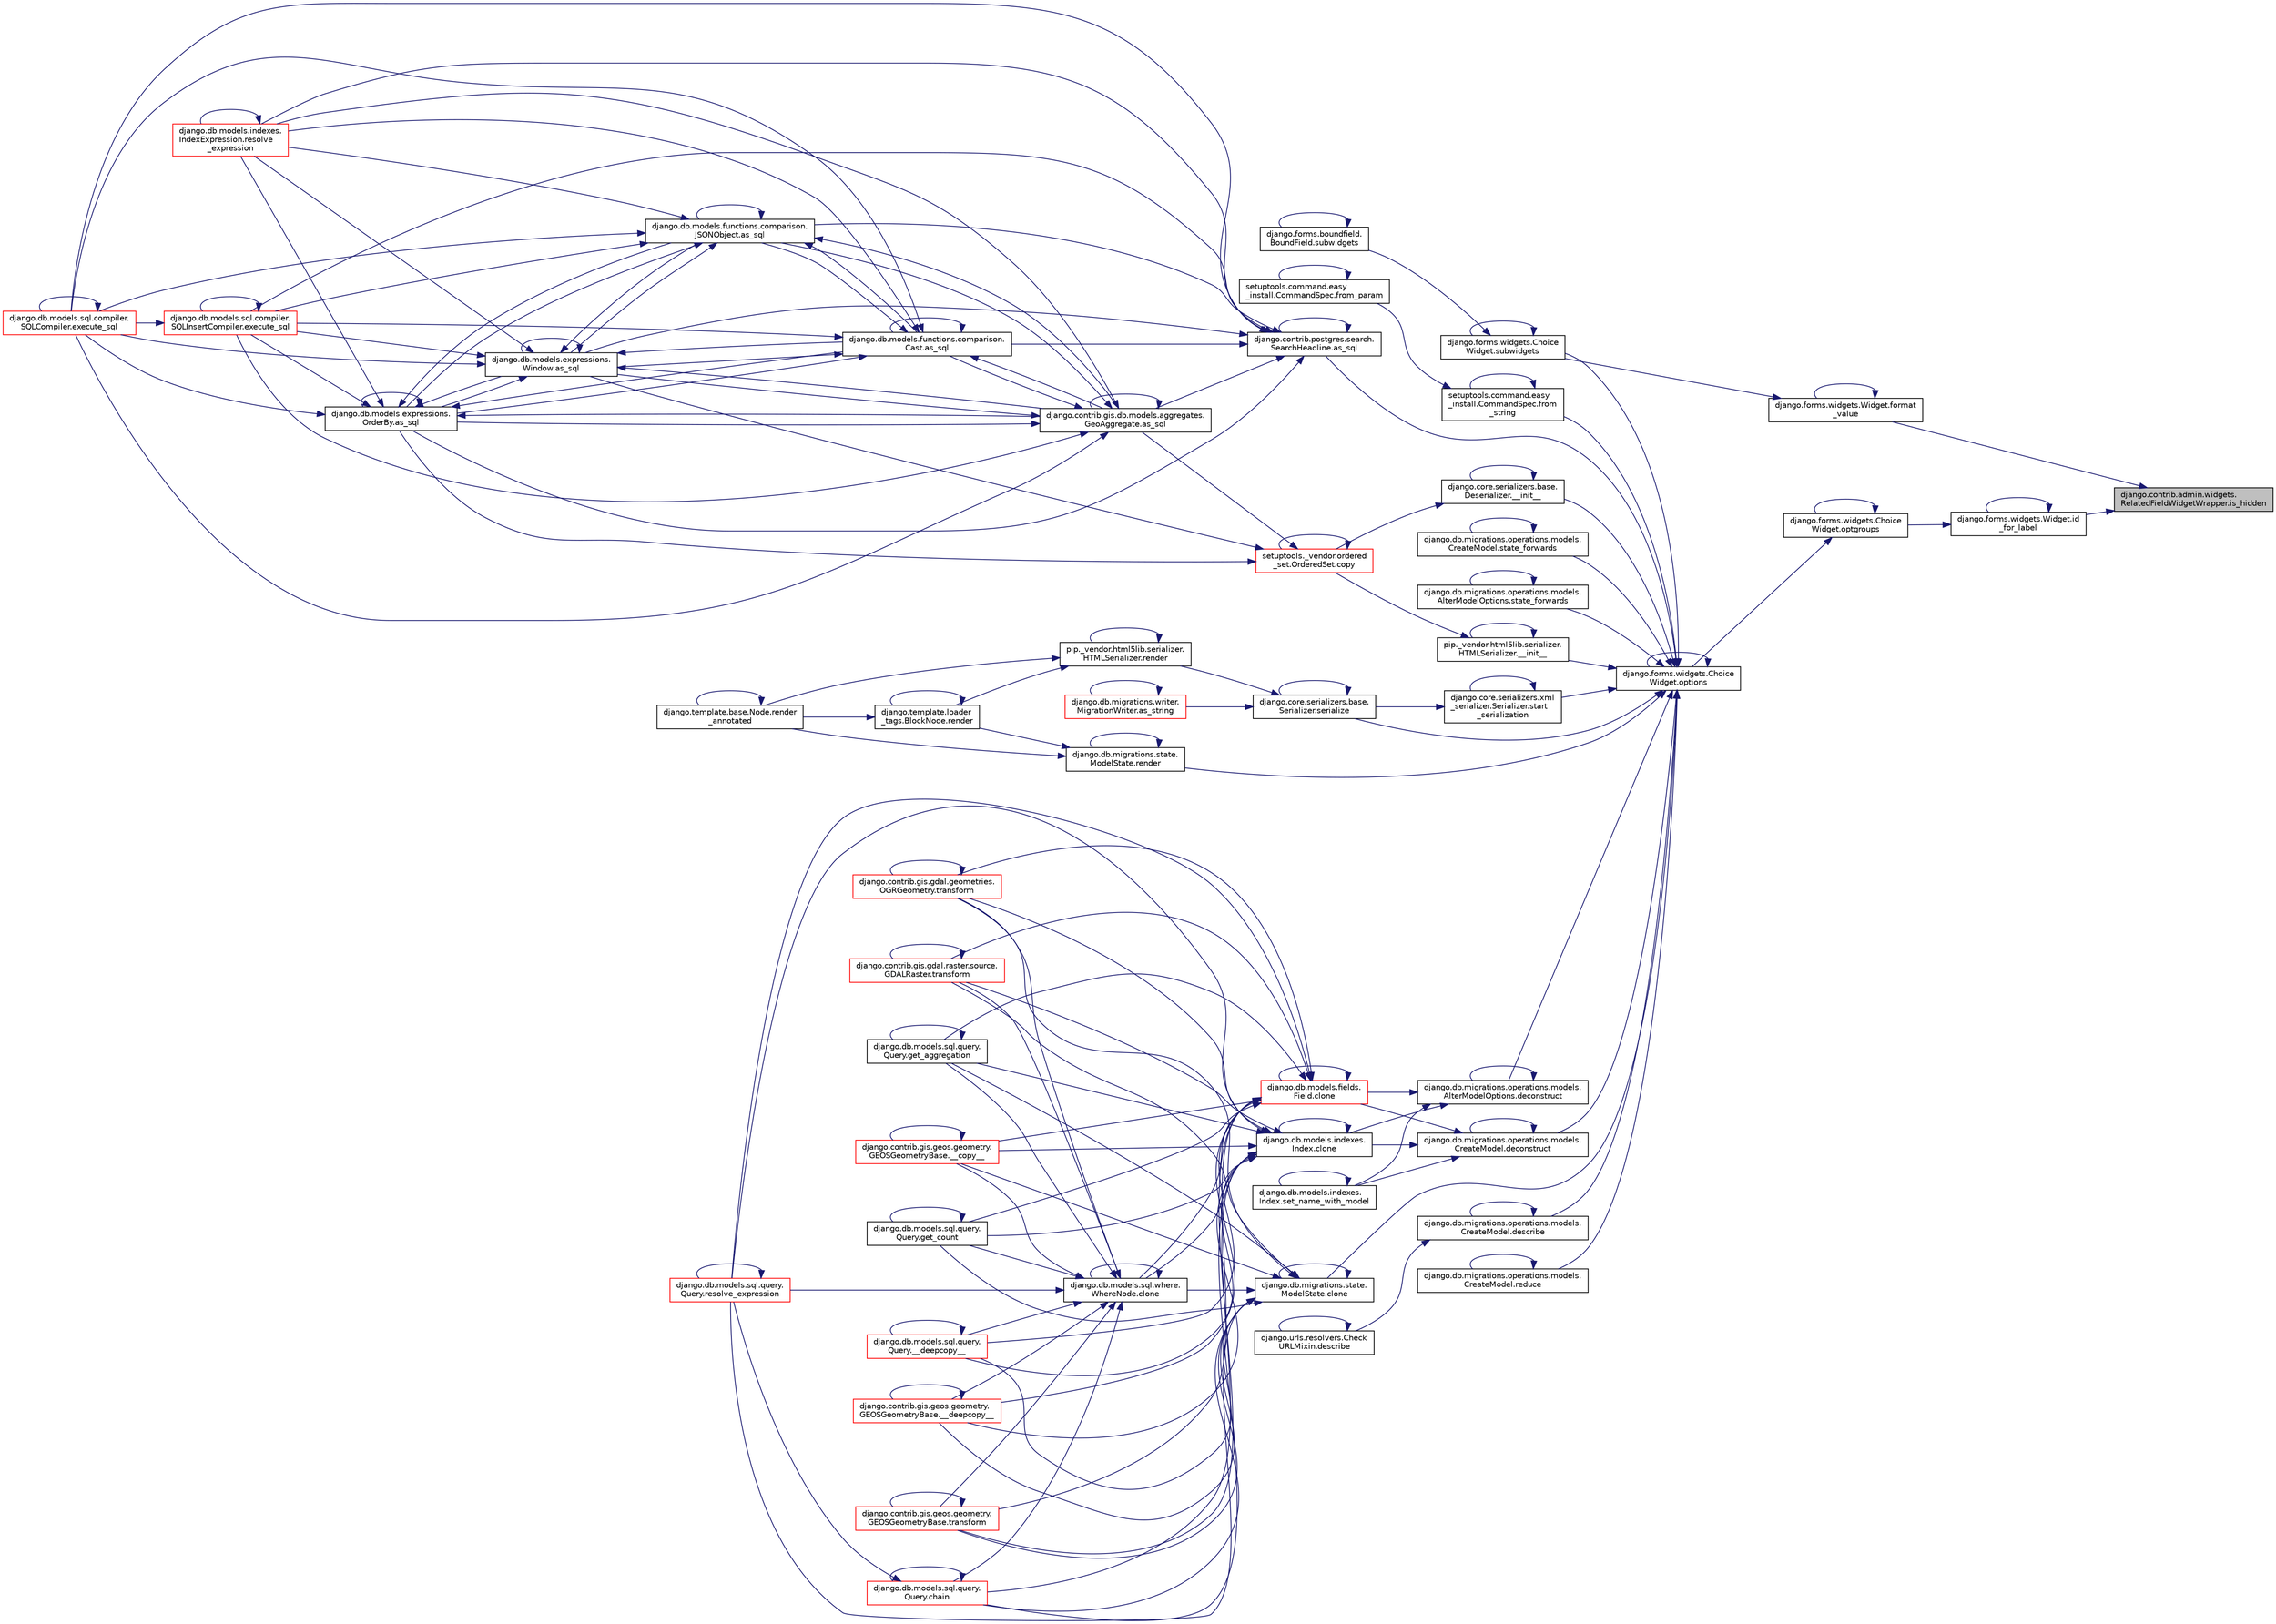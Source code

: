 digraph "django.contrib.admin.widgets.RelatedFieldWidgetWrapper.is_hidden"
{
 // LATEX_PDF_SIZE
  edge [fontname="Helvetica",fontsize="10",labelfontname="Helvetica",labelfontsize="10"];
  node [fontname="Helvetica",fontsize="10",shape=record];
  rankdir="RL";
  Node1 [label="django.contrib.admin.widgets.\lRelatedFieldWidgetWrapper.is_hidden",height=0.2,width=0.4,color="black", fillcolor="grey75", style="filled", fontcolor="black",tooltip=" "];
  Node1 -> Node2 [dir="back",color="midnightblue",fontsize="10",style="solid",fontname="Helvetica"];
  Node2 [label="django.forms.widgets.Widget.format\l_value",height=0.2,width=0.4,color="black", fillcolor="white", style="filled",URL="$d4/d5e/classdjango_1_1forms_1_1widgets_1_1_widget.html#a6223d906d553e933a2c703b77e813d27",tooltip=" "];
  Node2 -> Node2 [dir="back",color="midnightblue",fontsize="10",style="solid",fontname="Helvetica"];
  Node2 -> Node3 [dir="back",color="midnightblue",fontsize="10",style="solid",fontname="Helvetica"];
  Node3 [label="django.forms.widgets.Choice\lWidget.subwidgets",height=0.2,width=0.4,color="black", fillcolor="white", style="filled",URL="$d5/d18/classdjango_1_1forms_1_1widgets_1_1_choice_widget.html#a90027127caf58ece2d8c9d59027c9e5b",tooltip=" "];
  Node3 -> Node4 [dir="back",color="midnightblue",fontsize="10",style="solid",fontname="Helvetica"];
  Node4 [label="django.forms.boundfield.\lBoundField.subwidgets",height=0.2,width=0.4,color="black", fillcolor="white", style="filled",URL="$da/d92/classdjango_1_1forms_1_1boundfield_1_1_bound_field.html#a1367d359203b669735a2c747a5579250",tooltip=" "];
  Node4 -> Node4 [dir="back",color="midnightblue",fontsize="10",style="solid",fontname="Helvetica"];
  Node3 -> Node3 [dir="back",color="midnightblue",fontsize="10",style="solid",fontname="Helvetica"];
  Node1 -> Node5 [dir="back",color="midnightblue",fontsize="10",style="solid",fontname="Helvetica"];
  Node5 [label="django.forms.widgets.Widget.id\l_for_label",height=0.2,width=0.4,color="black", fillcolor="white", style="filled",URL="$d4/d5e/classdjango_1_1forms_1_1widgets_1_1_widget.html#af35430f3daeb282c25f3fd530f682f0f",tooltip=" "];
  Node5 -> Node5 [dir="back",color="midnightblue",fontsize="10",style="solid",fontname="Helvetica"];
  Node5 -> Node6 [dir="back",color="midnightblue",fontsize="10",style="solid",fontname="Helvetica"];
  Node6 [label="django.forms.widgets.Choice\lWidget.optgroups",height=0.2,width=0.4,color="black", fillcolor="white", style="filled",URL="$d5/d18/classdjango_1_1forms_1_1widgets_1_1_choice_widget.html#a69d858bf11924e506b9973702d2ba075",tooltip=" "];
  Node6 -> Node6 [dir="back",color="midnightblue",fontsize="10",style="solid",fontname="Helvetica"];
  Node6 -> Node7 [dir="back",color="midnightblue",fontsize="10",style="solid",fontname="Helvetica"];
  Node7 [label="django.forms.widgets.Choice\lWidget.options",height=0.2,width=0.4,color="black", fillcolor="white", style="filled",URL="$d5/d18/classdjango_1_1forms_1_1widgets_1_1_choice_widget.html#a40af062eadb43dcc4a326e0e6e66ad78",tooltip=" "];
  Node7 -> Node8 [dir="back",color="midnightblue",fontsize="10",style="solid",fontname="Helvetica"];
  Node8 [label="pip._vendor.html5lib.serializer.\lHTMLSerializer.__init__",height=0.2,width=0.4,color="black", fillcolor="white", style="filled",URL="$d1/d17/classpip_1_1__vendor_1_1html5lib_1_1serializer_1_1_h_t_m_l_serializer.html#ae1f820664d0ba0b48b7b321577f1e996",tooltip=" "];
  Node8 -> Node8 [dir="back",color="midnightblue",fontsize="10",style="solid",fontname="Helvetica"];
  Node8 -> Node9 [dir="back",color="midnightblue",fontsize="10",style="solid",fontname="Helvetica"];
  Node9 [label="setuptools._vendor.ordered\l_set.OrderedSet.copy",height=0.2,width=0.4,color="red", fillcolor="white", style="filled",URL="$d0/d40/classsetuptools_1_1__vendor_1_1ordered__set_1_1_ordered_set.html#a84224c403039b9dac5d2794d85073053",tooltip=" "];
  Node9 -> Node19 [dir="back",color="midnightblue",fontsize="10",style="solid",fontname="Helvetica"];
  Node19 [label="django.contrib.gis.db.models.aggregates.\lGeoAggregate.as_sql",height=0.2,width=0.4,color="black", fillcolor="white", style="filled",URL="$df/dbe/classdjango_1_1contrib_1_1gis_1_1db_1_1models_1_1aggregates_1_1_geo_aggregate.html#a129bfb83cb8d965d40be63e974594fa7",tooltip=" "];
  Node19 -> Node17 [dir="back",color="midnightblue",fontsize="10",style="solid",fontname="Helvetica"];
  Node17 [label="django.db.models.functions.comparison.\lCast.as_sql",height=0.2,width=0.4,color="black", fillcolor="white", style="filled",URL="$dd/d3c/classdjango_1_1db_1_1models_1_1functions_1_1comparison_1_1_cast.html#a010e365ade29d50da0332d4f46b95cf0",tooltip=" "];
  Node17 -> Node17 [dir="back",color="midnightblue",fontsize="10",style="solid",fontname="Helvetica"];
  Node17 -> Node18 [dir="back",color="midnightblue",fontsize="10",style="solid",fontname="Helvetica"];
  Node18 [label="django.db.models.functions.comparison.\lJSONObject.as_sql",height=0.2,width=0.4,color="black", fillcolor="white", style="filled",URL="$db/d2f/classdjango_1_1db_1_1models_1_1functions_1_1comparison_1_1_j_s_o_n_object.html#a7ea48a9164c15f6c04fa1851987b0be4",tooltip=" "];
  Node18 -> Node17 [dir="back",color="midnightblue",fontsize="10",style="solid",fontname="Helvetica"];
  Node18 -> Node18 [dir="back",color="midnightblue",fontsize="10",style="solid",fontname="Helvetica"];
  Node18 -> Node19 [dir="back",color="midnightblue",fontsize="10",style="solid",fontname="Helvetica"];
  Node18 -> Node20 [dir="back",color="midnightblue",fontsize="10",style="solid",fontname="Helvetica"];
  Node20 [label="django.db.models.expressions.\lWindow.as_sql",height=0.2,width=0.4,color="black", fillcolor="white", style="filled",URL="$d6/d1c/classdjango_1_1db_1_1models_1_1expressions_1_1_window.html#a2a81a422e2884ef2026394b0f83416dc",tooltip=" "];
  Node20 -> Node17 [dir="back",color="midnightblue",fontsize="10",style="solid",fontname="Helvetica"];
  Node20 -> Node18 [dir="back",color="midnightblue",fontsize="10",style="solid",fontname="Helvetica"];
  Node20 -> Node19 [dir="back",color="midnightblue",fontsize="10",style="solid",fontname="Helvetica"];
  Node20 -> Node20 [dir="back",color="midnightblue",fontsize="10",style="solid",fontname="Helvetica"];
  Node20 -> Node21 [dir="back",color="midnightblue",fontsize="10",style="solid",fontname="Helvetica"];
  Node21 [label="django.db.models.expressions.\lOrderBy.as_sql",height=0.2,width=0.4,color="black", fillcolor="white", style="filled",URL="$da/d4d/classdjango_1_1db_1_1models_1_1expressions_1_1_order_by.html#a343064ad7cfdac310e95fd997ee6d4cc",tooltip=" "];
  Node21 -> Node17 [dir="back",color="midnightblue",fontsize="10",style="solid",fontname="Helvetica"];
  Node21 -> Node18 [dir="back",color="midnightblue",fontsize="10",style="solid",fontname="Helvetica"];
  Node21 -> Node19 [dir="back",color="midnightblue",fontsize="10",style="solid",fontname="Helvetica"];
  Node21 -> Node20 [dir="back",color="midnightblue",fontsize="10",style="solid",fontname="Helvetica"];
  Node21 -> Node21 [dir="back",color="midnightblue",fontsize="10",style="solid",fontname="Helvetica"];
  Node21 -> Node22 [dir="back",color="midnightblue",fontsize="10",style="solid",fontname="Helvetica"];
  Node22 [label="django.db.models.sql.compiler.\lSQLCompiler.execute_sql",height=0.2,width=0.4,color="red", fillcolor="white", style="filled",URL="$df/de2/classdjango_1_1db_1_1models_1_1sql_1_1compiler_1_1_s_q_l_compiler.html#a2547088c51124a0d09620d04cf56b050",tooltip=" "];
  Node22 -> Node22 [dir="back",color="midnightblue",fontsize="10",style="solid",fontname="Helvetica"];
  Node21 -> Node25 [dir="back",color="midnightblue",fontsize="10",style="solid",fontname="Helvetica"];
  Node25 [label="django.db.models.sql.compiler.\lSQLInsertCompiler.execute_sql",height=0.2,width=0.4,color="red", fillcolor="white", style="filled",URL="$dd/daa/classdjango_1_1db_1_1models_1_1sql_1_1compiler_1_1_s_q_l_insert_compiler.html#a2ebda5346b92962b6ac5ca8234bfeb42",tooltip=" "];
  Node25 -> Node22 [dir="back",color="midnightblue",fontsize="10",style="solid",fontname="Helvetica"];
  Node25 -> Node25 [dir="back",color="midnightblue",fontsize="10",style="solid",fontname="Helvetica"];
  Node21 -> Node26 [dir="back",color="midnightblue",fontsize="10",style="solid",fontname="Helvetica"];
  Node26 [label="django.db.models.indexes.\lIndexExpression.resolve\l_expression",height=0.2,width=0.4,color="red", fillcolor="white", style="filled",URL="$df/d4f/classdjango_1_1db_1_1models_1_1indexes_1_1_index_expression.html#ae39ac90454fba3ff53ac2d342cd5feea",tooltip=" "];
  Node26 -> Node26 [dir="back",color="midnightblue",fontsize="10",style="solid",fontname="Helvetica"];
  Node20 -> Node22 [dir="back",color="midnightblue",fontsize="10",style="solid",fontname="Helvetica"];
  Node20 -> Node25 [dir="back",color="midnightblue",fontsize="10",style="solid",fontname="Helvetica"];
  Node20 -> Node26 [dir="back",color="midnightblue",fontsize="10",style="solid",fontname="Helvetica"];
  Node18 -> Node21 [dir="back",color="midnightblue",fontsize="10",style="solid",fontname="Helvetica"];
  Node18 -> Node22 [dir="back",color="midnightblue",fontsize="10",style="solid",fontname="Helvetica"];
  Node18 -> Node25 [dir="back",color="midnightblue",fontsize="10",style="solid",fontname="Helvetica"];
  Node18 -> Node26 [dir="back",color="midnightblue",fontsize="10",style="solid",fontname="Helvetica"];
  Node17 -> Node19 [dir="back",color="midnightblue",fontsize="10",style="solid",fontname="Helvetica"];
  Node17 -> Node20 [dir="back",color="midnightblue",fontsize="10",style="solid",fontname="Helvetica"];
  Node17 -> Node21 [dir="back",color="midnightblue",fontsize="10",style="solid",fontname="Helvetica"];
  Node17 -> Node22 [dir="back",color="midnightblue",fontsize="10",style="solid",fontname="Helvetica"];
  Node17 -> Node25 [dir="back",color="midnightblue",fontsize="10",style="solid",fontname="Helvetica"];
  Node17 -> Node26 [dir="back",color="midnightblue",fontsize="10",style="solid",fontname="Helvetica"];
  Node19 -> Node18 [dir="back",color="midnightblue",fontsize="10",style="solid",fontname="Helvetica"];
  Node19 -> Node19 [dir="back",color="midnightblue",fontsize="10",style="solid",fontname="Helvetica"];
  Node19 -> Node20 [dir="back",color="midnightblue",fontsize="10",style="solid",fontname="Helvetica"];
  Node19 -> Node21 [dir="back",color="midnightblue",fontsize="10",style="solid",fontname="Helvetica"];
  Node19 -> Node22 [dir="back",color="midnightblue",fontsize="10",style="solid",fontname="Helvetica"];
  Node19 -> Node25 [dir="back",color="midnightblue",fontsize="10",style="solid",fontname="Helvetica"];
  Node19 -> Node26 [dir="back",color="midnightblue",fontsize="10",style="solid",fontname="Helvetica"];
  Node9 -> Node20 [dir="back",color="midnightblue",fontsize="10",style="solid",fontname="Helvetica"];
  Node9 -> Node21 [dir="back",color="midnightblue",fontsize="10",style="solid",fontname="Helvetica"];
  Node9 -> Node9 [dir="back",color="midnightblue",fontsize="10",style="solid",fontname="Helvetica"];
  Node7 -> Node123 [dir="back",color="midnightblue",fontsize="10",style="solid",fontname="Helvetica"];
  Node123 [label="django.core.serializers.base.\lDeserializer.__init__",height=0.2,width=0.4,color="black", fillcolor="white", style="filled",URL="$d7/df3/classdjango_1_1core_1_1serializers_1_1base_1_1_deserializer.html#ad79058cc0c4dcabd51d1c29d45757f70",tooltip=" "];
  Node123 -> Node123 [dir="back",color="midnightblue",fontsize="10",style="solid",fontname="Helvetica"];
  Node123 -> Node9 [dir="back",color="midnightblue",fontsize="10",style="solid",fontname="Helvetica"];
  Node7 -> Node319 [dir="back",color="midnightblue",fontsize="10",style="solid",fontname="Helvetica"];
  Node319 [label="django.contrib.postgres.search.\lSearchHeadline.as_sql",height=0.2,width=0.4,color="black", fillcolor="white", style="filled",URL="$d5/d6d/classdjango_1_1contrib_1_1postgres_1_1search_1_1_search_headline.html#a7b036484282edf2b56f64572a2b6dae0",tooltip=" "];
  Node319 -> Node17 [dir="back",color="midnightblue",fontsize="10",style="solid",fontname="Helvetica"];
  Node319 -> Node18 [dir="back",color="midnightblue",fontsize="10",style="solid",fontname="Helvetica"];
  Node319 -> Node19 [dir="back",color="midnightblue",fontsize="10",style="solid",fontname="Helvetica"];
  Node319 -> Node319 [dir="back",color="midnightblue",fontsize="10",style="solid",fontname="Helvetica"];
  Node319 -> Node20 [dir="back",color="midnightblue",fontsize="10",style="solid",fontname="Helvetica"];
  Node319 -> Node21 [dir="back",color="midnightblue",fontsize="10",style="solid",fontname="Helvetica"];
  Node319 -> Node22 [dir="back",color="midnightblue",fontsize="10",style="solid",fontname="Helvetica"];
  Node319 -> Node25 [dir="back",color="midnightblue",fontsize="10",style="solid",fontname="Helvetica"];
  Node319 -> Node26 [dir="back",color="midnightblue",fontsize="10",style="solid",fontname="Helvetica"];
  Node7 -> Node320 [dir="back",color="midnightblue",fontsize="10",style="solid",fontname="Helvetica"];
  Node320 [label="django.db.migrations.state.\lModelState.clone",height=0.2,width=0.4,color="black", fillcolor="white", style="filled",URL="$d1/d62/classdjango_1_1db_1_1migrations_1_1state_1_1_model_state.html#ab5feb03ae6d22923dd5029a5cfb8abb0",tooltip=" "];
  Node320 -> Node201 [dir="back",color="midnightblue",fontsize="10",style="solid",fontname="Helvetica"];
  Node201 [label="django.contrib.gis.geos.geometry.\lGEOSGeometryBase.__copy__",height=0.2,width=0.4,color="red", fillcolor="white", style="filled",URL="$d0/d97/classdjango_1_1contrib_1_1gis_1_1geos_1_1geometry_1_1_g_e_o_s_geometry_base.html#ad0b8f9f034cdd53b3646bc83bebfee9d",tooltip=" "];
  Node201 -> Node201 [dir="back",color="midnightblue",fontsize="10",style="solid",fontname="Helvetica"];
  Node320 -> Node271 [dir="back",color="midnightblue",fontsize="10",style="solid",fontname="Helvetica"];
  Node271 [label="django.db.models.sql.query.\lQuery.__deepcopy__",height=0.2,width=0.4,color="red", fillcolor="white", style="filled",URL="$d6/d30/classdjango_1_1db_1_1models_1_1sql_1_1query_1_1_query.html#a47d0b39c5cf5d7f03c4ce7f394792e9e",tooltip=" "];
  Node271 -> Node271 [dir="back",color="midnightblue",fontsize="10",style="solid",fontname="Helvetica"];
  Node320 -> Node273 [dir="back",color="midnightblue",fontsize="10",style="solid",fontname="Helvetica"];
  Node273 [label="django.contrib.gis.geos.geometry.\lGEOSGeometryBase.__deepcopy__",height=0.2,width=0.4,color="red", fillcolor="white", style="filled",URL="$d0/d97/classdjango_1_1contrib_1_1gis_1_1geos_1_1geometry_1_1_g_e_o_s_geometry_base.html#abd885baf64b30178d1b8fc440359bd52",tooltip=" "];
  Node273 -> Node273 [dir="back",color="midnightblue",fontsize="10",style="solid",fontname="Helvetica"];
  Node320 -> Node274 [dir="back",color="midnightblue",fontsize="10",style="solid",fontname="Helvetica"];
  Node274 [label="django.db.models.sql.query.\lQuery.chain",height=0.2,width=0.4,color="red", fillcolor="white", style="filled",URL="$d6/d30/classdjango_1_1db_1_1models_1_1sql_1_1query_1_1_query.html#a37be68b6aa70388830ba40dcf69226e0",tooltip=" "];
  Node274 -> Node274 [dir="back",color="midnightblue",fontsize="10",style="solid",fontname="Helvetica"];
  Node274 -> Node276 [dir="back",color="midnightblue",fontsize="10",style="solid",fontname="Helvetica"];
  Node276 [label="django.db.models.sql.query.\lQuery.resolve_expression",height=0.2,width=0.4,color="red", fillcolor="white", style="filled",URL="$d6/d30/classdjango_1_1db_1_1models_1_1sql_1_1query_1_1_query.html#a9e8ca457b39c8f73a40d5ab53980fe1b",tooltip=" "];
  Node276 -> Node276 [dir="back",color="midnightblue",fontsize="10",style="solid",fontname="Helvetica"];
  Node320 -> Node320 [dir="back",color="midnightblue",fontsize="10",style="solid",fontname="Helvetica"];
  Node320 -> Node277 [dir="back",color="midnightblue",fontsize="10",style="solid",fontname="Helvetica"];
  Node277 [label="django.db.models.sql.where.\lWhereNode.clone",height=0.2,width=0.4,color="black", fillcolor="white", style="filled",URL="$db/da3/classdjango_1_1db_1_1models_1_1sql_1_1where_1_1_where_node.html#aa169773c5fb2dda662bec5946ed79263",tooltip=" "];
  Node277 -> Node201 [dir="back",color="midnightblue",fontsize="10",style="solid",fontname="Helvetica"];
  Node277 -> Node271 [dir="back",color="midnightblue",fontsize="10",style="solid",fontname="Helvetica"];
  Node277 -> Node273 [dir="back",color="midnightblue",fontsize="10",style="solid",fontname="Helvetica"];
  Node277 -> Node274 [dir="back",color="midnightblue",fontsize="10",style="solid",fontname="Helvetica"];
  Node277 -> Node277 [dir="back",color="midnightblue",fontsize="10",style="solid",fontname="Helvetica"];
  Node277 -> Node278 [dir="back",color="midnightblue",fontsize="10",style="solid",fontname="Helvetica"];
  Node278 [label="django.db.models.sql.query.\lQuery.get_aggregation",height=0.2,width=0.4,color="black", fillcolor="white", style="filled",URL="$d6/d30/classdjango_1_1db_1_1models_1_1sql_1_1query_1_1_query.html#ab4d610fd0c5584b3a54114136328c7f2",tooltip=" "];
  Node278 -> Node278 [dir="back",color="midnightblue",fontsize="10",style="solid",fontname="Helvetica"];
  Node277 -> Node279 [dir="back",color="midnightblue",fontsize="10",style="solid",fontname="Helvetica"];
  Node279 [label="django.db.models.sql.query.\lQuery.get_count",height=0.2,width=0.4,color="black", fillcolor="white", style="filled",URL="$d6/d30/classdjango_1_1db_1_1models_1_1sql_1_1query_1_1_query.html#ac79609ff8cae523450ee522120f71f02",tooltip=" "];
  Node279 -> Node279 [dir="back",color="midnightblue",fontsize="10",style="solid",fontname="Helvetica"];
  Node277 -> Node276 [dir="back",color="midnightblue",fontsize="10",style="solid",fontname="Helvetica"];
  Node277 -> Node280 [dir="back",color="midnightblue",fontsize="10",style="solid",fontname="Helvetica"];
  Node280 [label="django.contrib.gis.gdal.geometries.\lOGRGeometry.transform",height=0.2,width=0.4,color="red", fillcolor="white", style="filled",URL="$dd/d78/classdjango_1_1contrib_1_1gis_1_1gdal_1_1geometries_1_1_o_g_r_geometry.html#a226a7d57d4415577e5134c074054bc99",tooltip=" "];
  Node280 -> Node280 [dir="back",color="midnightblue",fontsize="10",style="solid",fontname="Helvetica"];
  Node277 -> Node286 [dir="back",color="midnightblue",fontsize="10",style="solid",fontname="Helvetica"];
  Node286 [label="django.contrib.gis.geos.geometry.\lGEOSGeometryBase.transform",height=0.2,width=0.4,color="red", fillcolor="white", style="filled",URL="$d0/d97/classdjango_1_1contrib_1_1gis_1_1geos_1_1geometry_1_1_g_e_o_s_geometry_base.html#ac923464876d4b3837fba9dd803901fd4",tooltip=" "];
  Node286 -> Node286 [dir="back",color="midnightblue",fontsize="10",style="solid",fontname="Helvetica"];
  Node277 -> Node287 [dir="back",color="midnightblue",fontsize="10",style="solid",fontname="Helvetica"];
  Node287 [label="django.contrib.gis.gdal.raster.source.\lGDALRaster.transform",height=0.2,width=0.4,color="red", fillcolor="white", style="filled",URL="$db/dff/classdjango_1_1contrib_1_1gis_1_1gdal_1_1raster_1_1source_1_1_g_d_a_l_raster.html#af3ba81aa62a5cbe23044654c37dc4d7e",tooltip=" "];
  Node287 -> Node287 [dir="back",color="midnightblue",fontsize="10",style="solid",fontname="Helvetica"];
  Node320 -> Node278 [dir="back",color="midnightblue",fontsize="10",style="solid",fontname="Helvetica"];
  Node320 -> Node279 [dir="back",color="midnightblue",fontsize="10",style="solid",fontname="Helvetica"];
  Node320 -> Node276 [dir="back",color="midnightblue",fontsize="10",style="solid",fontname="Helvetica"];
  Node320 -> Node280 [dir="back",color="midnightblue",fontsize="10",style="solid",fontname="Helvetica"];
  Node320 -> Node286 [dir="back",color="midnightblue",fontsize="10",style="solid",fontname="Helvetica"];
  Node320 -> Node287 [dir="back",color="midnightblue",fontsize="10",style="solid",fontname="Helvetica"];
  Node7 -> Node321 [dir="back",color="midnightblue",fontsize="10",style="solid",fontname="Helvetica"];
  Node321 [label="django.db.migrations.operations.models.\lCreateModel.deconstruct",height=0.2,width=0.4,color="black", fillcolor="white", style="filled",URL="$df/de7/classdjango_1_1db_1_1migrations_1_1operations_1_1models_1_1_create_model.html#a910fdf57be013d29c67fcadc89a5d359",tooltip=" "];
  Node321 -> Node322 [dir="back",color="midnightblue",fontsize="10",style="solid",fontname="Helvetica"];
  Node322 [label="django.db.models.fields.\lField.clone",height=0.2,width=0.4,color="red", fillcolor="white", style="filled",URL="$db/d75/classdjango_1_1db_1_1models_1_1fields_1_1_field.html#ae8df23501cdf746b169871b4c3b8fd68",tooltip=" "];
  Node322 -> Node201 [dir="back",color="midnightblue",fontsize="10",style="solid",fontname="Helvetica"];
  Node322 -> Node271 [dir="back",color="midnightblue",fontsize="10",style="solid",fontname="Helvetica"];
  Node322 -> Node273 [dir="back",color="midnightblue",fontsize="10",style="solid",fontname="Helvetica"];
  Node322 -> Node274 [dir="back",color="midnightblue",fontsize="10",style="solid",fontname="Helvetica"];
  Node322 -> Node322 [dir="back",color="midnightblue",fontsize="10",style="solid",fontname="Helvetica"];
  Node322 -> Node277 [dir="back",color="midnightblue",fontsize="10",style="solid",fontname="Helvetica"];
  Node322 -> Node278 [dir="back",color="midnightblue",fontsize="10",style="solid",fontname="Helvetica"];
  Node322 -> Node279 [dir="back",color="midnightblue",fontsize="10",style="solid",fontname="Helvetica"];
  Node322 -> Node276 [dir="back",color="midnightblue",fontsize="10",style="solid",fontname="Helvetica"];
  Node322 -> Node280 [dir="back",color="midnightblue",fontsize="10",style="solid",fontname="Helvetica"];
  Node322 -> Node286 [dir="back",color="midnightblue",fontsize="10",style="solid",fontname="Helvetica"];
  Node322 -> Node287 [dir="back",color="midnightblue",fontsize="10",style="solid",fontname="Helvetica"];
  Node321 -> Node324 [dir="back",color="midnightblue",fontsize="10",style="solid",fontname="Helvetica"];
  Node324 [label="django.db.models.indexes.\lIndex.clone",height=0.2,width=0.4,color="black", fillcolor="white", style="filled",URL="$d9/de5/classdjango_1_1db_1_1models_1_1indexes_1_1_index.html#a4a72c5cec1fcccfa88858c5605fb6a3d",tooltip=" "];
  Node324 -> Node201 [dir="back",color="midnightblue",fontsize="10",style="solid",fontname="Helvetica"];
  Node324 -> Node271 [dir="back",color="midnightblue",fontsize="10",style="solid",fontname="Helvetica"];
  Node324 -> Node273 [dir="back",color="midnightblue",fontsize="10",style="solid",fontname="Helvetica"];
  Node324 -> Node274 [dir="back",color="midnightblue",fontsize="10",style="solid",fontname="Helvetica"];
  Node324 -> Node324 [dir="back",color="midnightblue",fontsize="10",style="solid",fontname="Helvetica"];
  Node324 -> Node277 [dir="back",color="midnightblue",fontsize="10",style="solid",fontname="Helvetica"];
  Node324 -> Node278 [dir="back",color="midnightblue",fontsize="10",style="solid",fontname="Helvetica"];
  Node324 -> Node279 [dir="back",color="midnightblue",fontsize="10",style="solid",fontname="Helvetica"];
  Node324 -> Node276 [dir="back",color="midnightblue",fontsize="10",style="solid",fontname="Helvetica"];
  Node324 -> Node280 [dir="back",color="midnightblue",fontsize="10",style="solid",fontname="Helvetica"];
  Node324 -> Node286 [dir="back",color="midnightblue",fontsize="10",style="solid",fontname="Helvetica"];
  Node324 -> Node287 [dir="back",color="midnightblue",fontsize="10",style="solid",fontname="Helvetica"];
  Node321 -> Node321 [dir="back",color="midnightblue",fontsize="10",style="solid",fontname="Helvetica"];
  Node321 -> Node68 [dir="back",color="midnightblue",fontsize="10",style="solid",fontname="Helvetica"];
  Node68 [label="django.db.models.indexes.\lIndex.set_name_with_model",height=0.2,width=0.4,color="black", fillcolor="white", style="filled",URL="$d9/de5/classdjango_1_1db_1_1models_1_1indexes_1_1_index.html#ad8bab6d1f54debbb6b41a1f78fede196",tooltip=" "];
  Node68 -> Node68 [dir="back",color="midnightblue",fontsize="10",style="solid",fontname="Helvetica"];
  Node7 -> Node325 [dir="back",color="midnightblue",fontsize="10",style="solid",fontname="Helvetica"];
  Node325 [label="django.db.migrations.operations.models.\lAlterModelOptions.deconstruct",height=0.2,width=0.4,color="black", fillcolor="white", style="filled",URL="$d9/db3/classdjango_1_1db_1_1migrations_1_1operations_1_1models_1_1_alter_model_options.html#a783d403446e04752c1a1a57759243501",tooltip=" "];
  Node325 -> Node322 [dir="back",color="midnightblue",fontsize="10",style="solid",fontname="Helvetica"];
  Node325 -> Node324 [dir="back",color="midnightblue",fontsize="10",style="solid",fontname="Helvetica"];
  Node325 -> Node325 [dir="back",color="midnightblue",fontsize="10",style="solid",fontname="Helvetica"];
  Node325 -> Node68 [dir="back",color="midnightblue",fontsize="10",style="solid",fontname="Helvetica"];
  Node7 -> Node326 [dir="back",color="midnightblue",fontsize="10",style="solid",fontname="Helvetica"];
  Node326 [label="django.db.migrations.operations.models.\lCreateModel.describe",height=0.2,width=0.4,color="black", fillcolor="white", style="filled",URL="$df/de7/classdjango_1_1db_1_1migrations_1_1operations_1_1models_1_1_create_model.html#a5a47a5e72edb0442fb58b33816d1a254",tooltip=" "];
  Node326 -> Node326 [dir="back",color="midnightblue",fontsize="10",style="solid",fontname="Helvetica"];
  Node326 -> Node327 [dir="back",color="midnightblue",fontsize="10",style="solid",fontname="Helvetica"];
  Node327 [label="django.urls.resolvers.Check\lURLMixin.describe",height=0.2,width=0.4,color="black", fillcolor="white", style="filled",URL="$d4/d00/classdjango_1_1urls_1_1resolvers_1_1_check_u_r_l_mixin.html#a0375c6b46080e1e73757116c242426fc",tooltip=" "];
  Node327 -> Node327 [dir="back",color="midnightblue",fontsize="10",style="solid",fontname="Helvetica"];
  Node7 -> Node328 [dir="back",color="midnightblue",fontsize="10",style="solid",fontname="Helvetica"];
  Node328 [label="setuptools.command.easy\l_install.CommandSpec.from\l_string",height=0.2,width=0.4,color="black", fillcolor="white", style="filled",URL="$d8/da2/classsetuptools_1_1command_1_1easy__install_1_1_command_spec.html#a06561ebbceb860d5733127793c5896dc",tooltip=" "];
  Node328 -> Node329 [dir="back",color="midnightblue",fontsize="10",style="solid",fontname="Helvetica"];
  Node329 [label="setuptools.command.easy\l_install.CommandSpec.from_param",height=0.2,width=0.4,color="black", fillcolor="white", style="filled",URL="$d8/da2/classsetuptools_1_1command_1_1easy__install_1_1_command_spec.html#a07cdc7c1776648e9e7219dc9b48a4b02",tooltip=" "];
  Node329 -> Node329 [dir="back",color="midnightblue",fontsize="10",style="solid",fontname="Helvetica"];
  Node328 -> Node328 [dir="back",color="midnightblue",fontsize="10",style="solid",fontname="Helvetica"];
  Node7 -> Node7 [dir="back",color="midnightblue",fontsize="10",style="solid",fontname="Helvetica"];
  Node7 -> Node330 [dir="back",color="midnightblue",fontsize="10",style="solid",fontname="Helvetica"];
  Node330 [label="django.db.migrations.operations.models.\lCreateModel.reduce",height=0.2,width=0.4,color="black", fillcolor="white", style="filled",URL="$df/de7/classdjango_1_1db_1_1migrations_1_1operations_1_1models_1_1_create_model.html#a4747cc5f9daa0f3dc8d040d85c42f591",tooltip=" "];
  Node330 -> Node330 [dir="back",color="midnightblue",fontsize="10",style="solid",fontname="Helvetica"];
  Node7 -> Node331 [dir="back",color="midnightblue",fontsize="10",style="solid",fontname="Helvetica"];
  Node331 [label="django.db.migrations.state.\lModelState.render",height=0.2,width=0.4,color="black", fillcolor="white", style="filled",URL="$d1/d62/classdjango_1_1db_1_1migrations_1_1state_1_1_model_state.html#a671a1ed529a03603cbccb7a8222d2a1d",tooltip=" "];
  Node331 -> Node331 [dir="back",color="midnightblue",fontsize="10",style="solid",fontname="Helvetica"];
  Node331 -> Node28 [dir="back",color="midnightblue",fontsize="10",style="solid",fontname="Helvetica"];
  Node28 [label="django.template.loader\l_tags.BlockNode.render",height=0.2,width=0.4,color="black", fillcolor="white", style="filled",URL="$d5/dfa/classdjango_1_1template_1_1loader__tags_1_1_block_node.html#a840c8b5b54cff3a1cba18e73de19b508",tooltip=" "];
  Node28 -> Node28 [dir="back",color="midnightblue",fontsize="10",style="solid",fontname="Helvetica"];
  Node28 -> Node29 [dir="back",color="midnightblue",fontsize="10",style="solid",fontname="Helvetica"];
  Node29 [label="django.template.base.Node.render\l_annotated",height=0.2,width=0.4,color="black", fillcolor="white", style="filled",URL="$d9/d54/classdjango_1_1template_1_1base_1_1_node.html#a9d62819c7eb55a5f470cb8cd8ea3aa27",tooltip=" "];
  Node29 -> Node29 [dir="back",color="midnightblue",fontsize="10",style="solid",fontname="Helvetica"];
  Node331 -> Node29 [dir="back",color="midnightblue",fontsize="10",style="solid",fontname="Helvetica"];
  Node7 -> Node130 [dir="back",color="midnightblue",fontsize="10",style="solid",fontname="Helvetica"];
  Node130 [label="django.core.serializers.base.\lSerializer.serialize",height=0.2,width=0.4,color="black", fillcolor="white", style="filled",URL="$de/d56/classdjango_1_1core_1_1serializers_1_1base_1_1_serializer.html#afbe191492d554061efa3d31576408535",tooltip=" "];
  Node130 -> Node131 [dir="back",color="midnightblue",fontsize="10",style="solid",fontname="Helvetica"];
  Node131 [label="django.db.migrations.writer.\lMigrationWriter.as_string",height=0.2,width=0.4,color="red", fillcolor="white", style="filled",URL="$db/ddf/classdjango_1_1db_1_1migrations_1_1writer_1_1_migration_writer.html#af8de2489e3bc1ec4cfc98a6c1aafe3fc",tooltip=" "];
  Node131 -> Node131 [dir="back",color="midnightblue",fontsize="10",style="solid",fontname="Helvetica"];
  Node130 -> Node133 [dir="back",color="midnightblue",fontsize="10",style="solid",fontname="Helvetica"];
  Node133 [label="pip._vendor.html5lib.serializer.\lHTMLSerializer.render",height=0.2,width=0.4,color="black", fillcolor="white", style="filled",URL="$d1/d17/classpip_1_1__vendor_1_1html5lib_1_1serializer_1_1_h_t_m_l_serializer.html#a24277c42df8722ba57624ed6dcedc6ea",tooltip=" "];
  Node133 -> Node28 [dir="back",color="midnightblue",fontsize="10",style="solid",fontname="Helvetica"];
  Node133 -> Node133 [dir="back",color="midnightblue",fontsize="10",style="solid",fontname="Helvetica"];
  Node133 -> Node29 [dir="back",color="midnightblue",fontsize="10",style="solid",fontname="Helvetica"];
  Node130 -> Node130 [dir="back",color="midnightblue",fontsize="10",style="solid",fontname="Helvetica"];
  Node7 -> Node332 [dir="back",color="midnightblue",fontsize="10",style="solid",fontname="Helvetica"];
  Node332 [label="django.core.serializers.xml\l_serializer.Serializer.start\l_serialization",height=0.2,width=0.4,color="black", fillcolor="white", style="filled",URL="$dc/d8c/classdjango_1_1core_1_1serializers_1_1xml__serializer_1_1_serializer.html#a69533ac1db45ee31b9870e4c15993836",tooltip=" "];
  Node332 -> Node130 [dir="back",color="midnightblue",fontsize="10",style="solid",fontname="Helvetica"];
  Node332 -> Node332 [dir="back",color="midnightblue",fontsize="10",style="solid",fontname="Helvetica"];
  Node7 -> Node333 [dir="back",color="midnightblue",fontsize="10",style="solid",fontname="Helvetica"];
  Node333 [label="django.db.migrations.operations.models.\lCreateModel.state_forwards",height=0.2,width=0.4,color="black", fillcolor="white", style="filled",URL="$df/de7/classdjango_1_1db_1_1migrations_1_1operations_1_1models_1_1_create_model.html#a0bcab5c3c57ecdcfb3ab5f3aa318235f",tooltip=" "];
  Node333 -> Node333 [dir="back",color="midnightblue",fontsize="10",style="solid",fontname="Helvetica"];
  Node7 -> Node334 [dir="back",color="midnightblue",fontsize="10",style="solid",fontname="Helvetica"];
  Node334 [label="django.db.migrations.operations.models.\lAlterModelOptions.state_forwards",height=0.2,width=0.4,color="black", fillcolor="white", style="filled",URL="$d9/db3/classdjango_1_1db_1_1migrations_1_1operations_1_1models_1_1_alter_model_options.html#ad40151e007c598a5dff48309d7512589",tooltip=" "];
  Node334 -> Node334 [dir="back",color="midnightblue",fontsize="10",style="solid",fontname="Helvetica"];
  Node7 -> Node3 [dir="back",color="midnightblue",fontsize="10",style="solid",fontname="Helvetica"];
}
